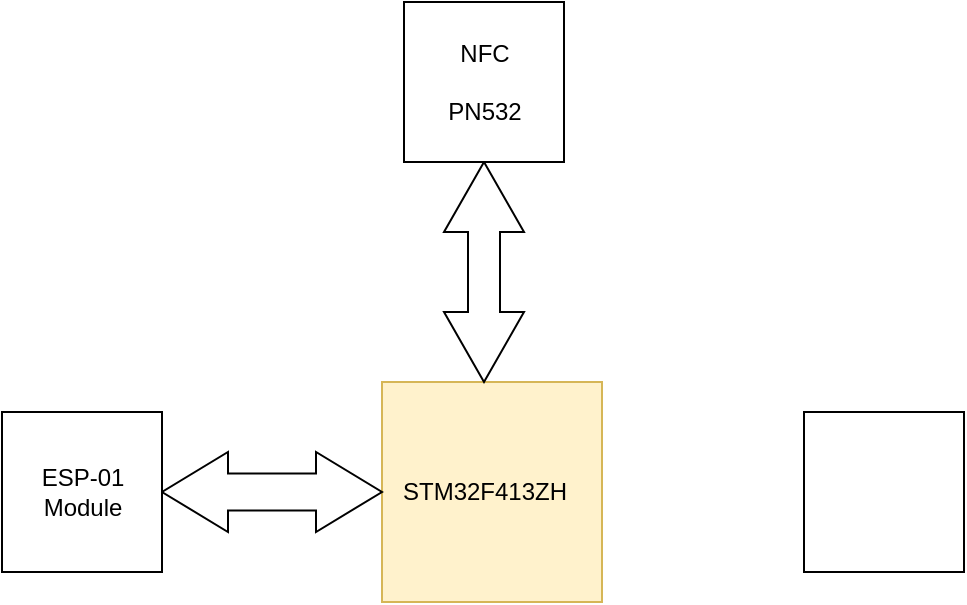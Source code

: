 <mxfile version="24.8.1">
  <diagram name="1 oldal" id="IhlfHFgYTjoIi35J5o37">
    <mxGraphModel dx="819" dy="426" grid="1" gridSize="10" guides="1" tooltips="1" connect="1" arrows="1" fold="1" page="1" pageScale="1" pageWidth="827" pageHeight="1169" math="0" shadow="0">
      <root>
        <mxCell id="0" />
        <mxCell id="1" parent="0" />
        <mxCell id="beBUeoCKw6e9bjog4ek8-1" value="" style="whiteSpace=wrap;html=1;aspect=fixed;fillColor=#fff2cc;strokeColor=#d6b656;" vertex="1" parent="1">
          <mxGeometry x="359" y="320" width="110" height="110" as="geometry" />
        </mxCell>
        <mxCell id="beBUeoCKw6e9bjog4ek8-2" value="" style="html=1;shadow=0;dashed=0;align=center;verticalAlign=middle;shape=mxgraph.arrows2.twoWayArrow;dy=0.6;dx=35;rotation=-90;" vertex="1" parent="1">
          <mxGeometry x="355" y="245" width="110" height="40" as="geometry" />
        </mxCell>
        <mxCell id="beBUeoCKw6e9bjog4ek8-3" value="" style="html=1;shadow=0;dashed=0;align=center;verticalAlign=middle;shape=mxgraph.arrows2.twoWayArrow;dy=0.54;dx=33;rotation=-180;" vertex="1" parent="1">
          <mxGeometry x="249" y="355" width="110" height="40" as="geometry" />
        </mxCell>
        <mxCell id="beBUeoCKw6e9bjog4ek8-5" value="STM32F413ZH" style="text;html=1;align=center;verticalAlign=middle;resizable=0;points=[];autosize=1;strokeColor=none;fillColor=none;" vertex="1" parent="1">
          <mxGeometry x="355" y="360" width="110" height="30" as="geometry" />
        </mxCell>
        <mxCell id="beBUeoCKw6e9bjog4ek8-6" value="" style="whiteSpace=wrap;html=1;aspect=fixed;" vertex="1" parent="1">
          <mxGeometry x="370" y="130" width="80" height="80" as="geometry" />
        </mxCell>
        <mxCell id="beBUeoCKw6e9bjog4ek8-7" value="NFC&lt;div&gt;&lt;br&gt;&lt;div&gt;PN532&lt;/div&gt;&lt;/div&gt;" style="text;html=1;align=center;verticalAlign=middle;resizable=0;points=[];autosize=1;strokeColor=none;fillColor=none;" vertex="1" parent="1">
          <mxGeometry x="380" y="140" width="60" height="60" as="geometry" />
        </mxCell>
        <mxCell id="beBUeoCKw6e9bjog4ek8-8" value="" style="whiteSpace=wrap;html=1;aspect=fixed;" vertex="1" parent="1">
          <mxGeometry x="169" y="335" width="80" height="80" as="geometry" />
        </mxCell>
        <mxCell id="beBUeoCKw6e9bjog4ek8-9" value="ESP-01&lt;div&gt;Module&lt;/div&gt;" style="text;html=1;align=center;verticalAlign=middle;resizable=0;points=[];autosize=1;strokeColor=none;fillColor=none;" vertex="1" parent="1">
          <mxGeometry x="179" y="355" width="60" height="40" as="geometry" />
        </mxCell>
        <mxCell id="beBUeoCKw6e9bjog4ek8-10" value="" style="whiteSpace=wrap;html=1;aspect=fixed;" vertex="1" parent="1">
          <mxGeometry x="570" y="335" width="80" height="80" as="geometry" />
        </mxCell>
      </root>
    </mxGraphModel>
  </diagram>
</mxfile>
